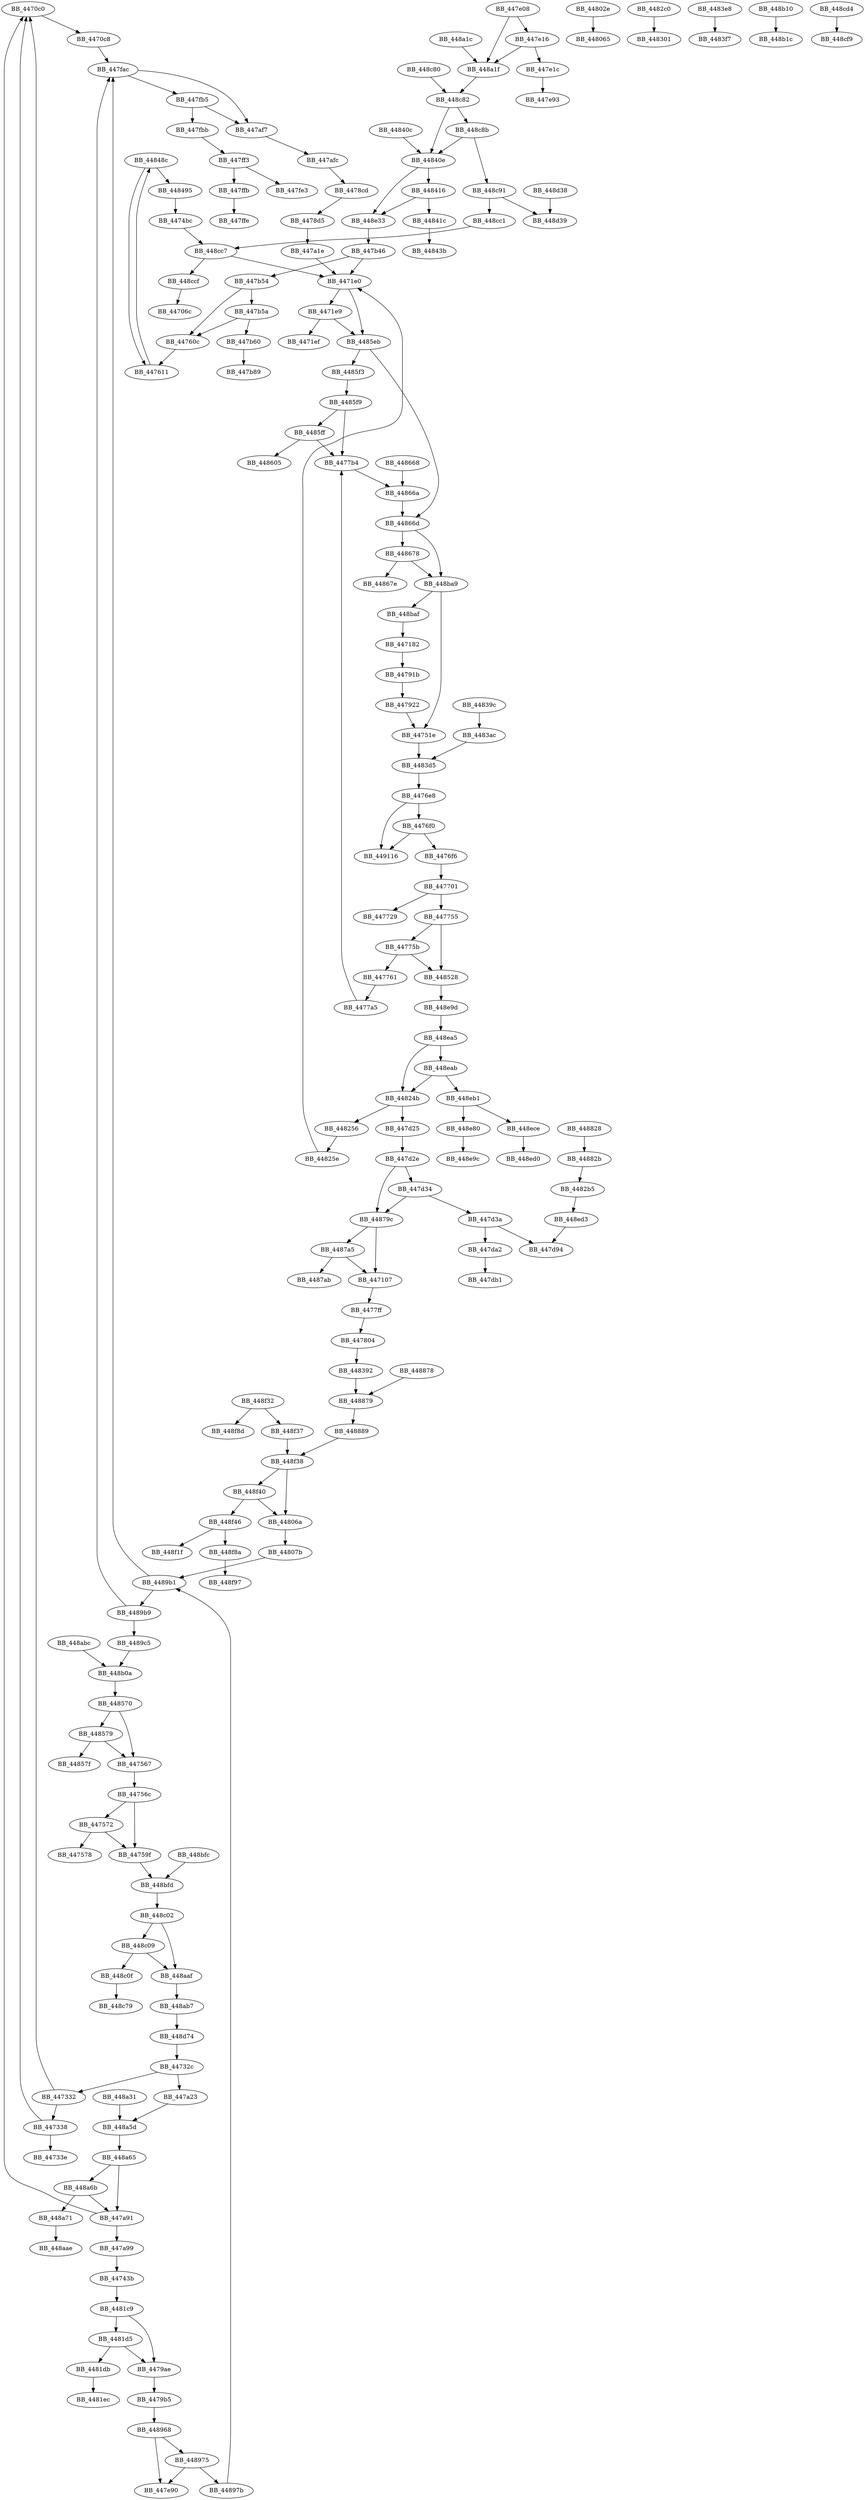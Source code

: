 DiGraph sub_4482B5{
BB_4470c0->BB_4470c8
BB_4470c8->BB_447fac
BB_447107->BB_4477ff
BB_447182->BB_44791b
BB_4471e0->BB_4471e9
BB_4471e0->BB_4485eb
BB_4471e9->BB_4471ef
BB_4471e9->BB_4485eb
BB_44732c->BB_447332
BB_44732c->BB_447a23
BB_447332->BB_4470c0
BB_447332->BB_447338
BB_447338->BB_4470c0
BB_447338->BB_44733e
BB_44743b->BB_4481c9
BB_4474bc->BB_448cc7
BB_44751e->BB_4483d5
BB_447567->BB_44756c
BB_44756c->BB_447572
BB_44756c->BB_44759f
BB_447572->BB_447578
BB_447572->BB_44759f
BB_44759f->BB_448bfd
BB_44760c->BB_447611
BB_447611->BB_44848c
BB_4476e8->BB_4476f0
BB_4476e8->BB_449116
BB_4476f0->BB_4476f6
BB_4476f0->BB_449116
BB_4476f6->BB_447701
BB_447701->BB_447729
BB_447701->BB_447755
BB_447755->BB_44775b
BB_447755->BB_448528
BB_44775b->BB_447761
BB_44775b->BB_448528
BB_447761->BB_4477a5
BB_4477a5->BB_4477b4
BB_4477b4->BB_44866a
BB_4477ff->BB_447804
BB_447804->BB_448392
BB_4478cd->BB_4478d5
BB_4478d5->BB_447a1e
BB_44791b->BB_447922
BB_447922->BB_44751e
BB_4479ae->BB_4479b5
BB_4479b5->BB_448968
BB_447a1e->BB_4471e0
BB_447a23->BB_448a5d
BB_447a91->BB_4470c0
BB_447a91->BB_447a99
BB_447a99->BB_44743b
BB_447af7->BB_447afc
BB_447afc->BB_4478cd
BB_447b46->BB_4471e0
BB_447b46->BB_447b54
BB_447b54->BB_44760c
BB_447b54->BB_447b5a
BB_447b5a->BB_44760c
BB_447b5a->BB_447b60
BB_447b60->BB_447b89
BB_447d25->BB_447d2e
BB_447d2e->BB_447d34
BB_447d2e->BB_44879c
BB_447d34->BB_447d3a
BB_447d34->BB_44879c
BB_447d3a->BB_447d94
BB_447d3a->BB_447da2
BB_447da2->BB_447db1
BB_447e08->BB_447e16
BB_447e08->BB_448a1f
BB_447e16->BB_447e1c
BB_447e16->BB_448a1f
BB_447e1c->BB_447e93
BB_447fac->BB_447af7
BB_447fac->BB_447fb5
BB_447fb5->BB_447af7
BB_447fb5->BB_447fbb
BB_447fbb->BB_447ff3
BB_447ff3->BB_447fe3
BB_447ff3->BB_447ffb
BB_447ffb->BB_447ffe
BB_44802e->BB_448065
BB_44806a->BB_44807b
BB_44807b->BB_4489b1
BB_4481c9->BB_4479ae
BB_4481c9->BB_4481d5
BB_4481d5->BB_4479ae
BB_4481d5->BB_4481db
BB_4481db->BB_4481ec
BB_44824b->BB_447d25
BB_44824b->BB_448256
BB_448256->BB_44825e
BB_44825e->BB_4471e0
BB_4482b5->BB_448ed3
BB_4482c0->BB_448301
BB_448392->BB_448879
BB_44839c->BB_4483ac
BB_4483ac->BB_4483d5
BB_4483d5->BB_4476e8
BB_4483e8->BB_4483f7
BB_44840c->BB_44840e
BB_44840e->BB_448416
BB_44840e->BB_448e33
BB_448416->BB_44841c
BB_448416->BB_448e33
BB_44841c->BB_44843b
BB_44848c->BB_447611
BB_44848c->BB_448495
BB_448495->BB_4474bc
BB_448528->BB_448e9d
BB_448570->BB_447567
BB_448570->BB_448579
BB_448579->BB_447567
BB_448579->BB_44857f
BB_4485eb->BB_4485f3
BB_4485eb->BB_44866d
BB_4485f3->BB_4485f9
BB_4485f9->BB_4477b4
BB_4485f9->BB_4485ff
BB_4485ff->BB_4477b4
BB_4485ff->BB_448605
BB_448668->BB_44866a
BB_44866a->BB_44866d
BB_44866d->BB_448678
BB_44866d->BB_448ba9
BB_448678->BB_44867e
BB_448678->BB_448ba9
BB_44879c->BB_447107
BB_44879c->BB_4487a5
BB_4487a5->BB_447107
BB_4487a5->BB_4487ab
BB_448828->BB_44882b
BB_44882b->BB_4482b5
BB_448878->BB_448879
BB_448879->BB_448889
BB_448889->BB_448f38
BB_448968->BB_447e90
BB_448968->BB_448975
BB_448975->BB_447e90
BB_448975->BB_44897b
BB_44897b->BB_4489b1
BB_4489b1->BB_447fac
BB_4489b1->BB_4489b9
BB_4489b9->BB_447fac
BB_4489b9->BB_4489c5
BB_4489c5->BB_448b0a
BB_448a1c->BB_448a1f
BB_448a1f->BB_448c82
BB_448a31->BB_448a5d
BB_448a5d->BB_448a65
BB_448a65->BB_447a91
BB_448a65->BB_448a6b
BB_448a6b->BB_447a91
BB_448a6b->BB_448a71
BB_448a71->BB_448aae
BB_448aaf->BB_448ab7
BB_448ab7->BB_448d74
BB_448abc->BB_448b0a
BB_448b0a->BB_448570
BB_448b10->BB_448b1c
BB_448ba9->BB_44751e
BB_448ba9->BB_448baf
BB_448baf->BB_447182
BB_448bfc->BB_448bfd
BB_448bfd->BB_448c02
BB_448c02->BB_448aaf
BB_448c02->BB_448c09
BB_448c09->BB_448aaf
BB_448c09->BB_448c0f
BB_448c0f->BB_448c79
BB_448c80->BB_448c82
BB_448c82->BB_44840e
BB_448c82->BB_448c8b
BB_448c8b->BB_44840e
BB_448c8b->BB_448c91
BB_448c91->BB_448cc1
BB_448c91->BB_448d39
BB_448cc1->BB_448cc7
BB_448cc7->BB_4471e0
BB_448cc7->BB_448ccf
BB_448ccf->BB_44706c
BB_448cd4->BB_448cf9
BB_448d38->BB_448d39
BB_448d74->BB_44732c
BB_448e33->BB_447b46
BB_448e80->BB_448e9c
BB_448e9d->BB_448ea5
BB_448ea5->BB_44824b
BB_448ea5->BB_448eab
BB_448eab->BB_44824b
BB_448eab->BB_448eb1
BB_448eb1->BB_448e80
BB_448eb1->BB_448ece
BB_448ece->BB_448ed0
BB_448ed3->BB_447d94
BB_448f32->BB_448f37
BB_448f32->BB_448f8d
BB_448f37->BB_448f38
BB_448f38->BB_44806a
BB_448f38->BB_448f40
BB_448f40->BB_44806a
BB_448f40->BB_448f46
BB_448f46->BB_448f1f
BB_448f46->BB_448f8a
BB_448f8a->BB_448f97
}
